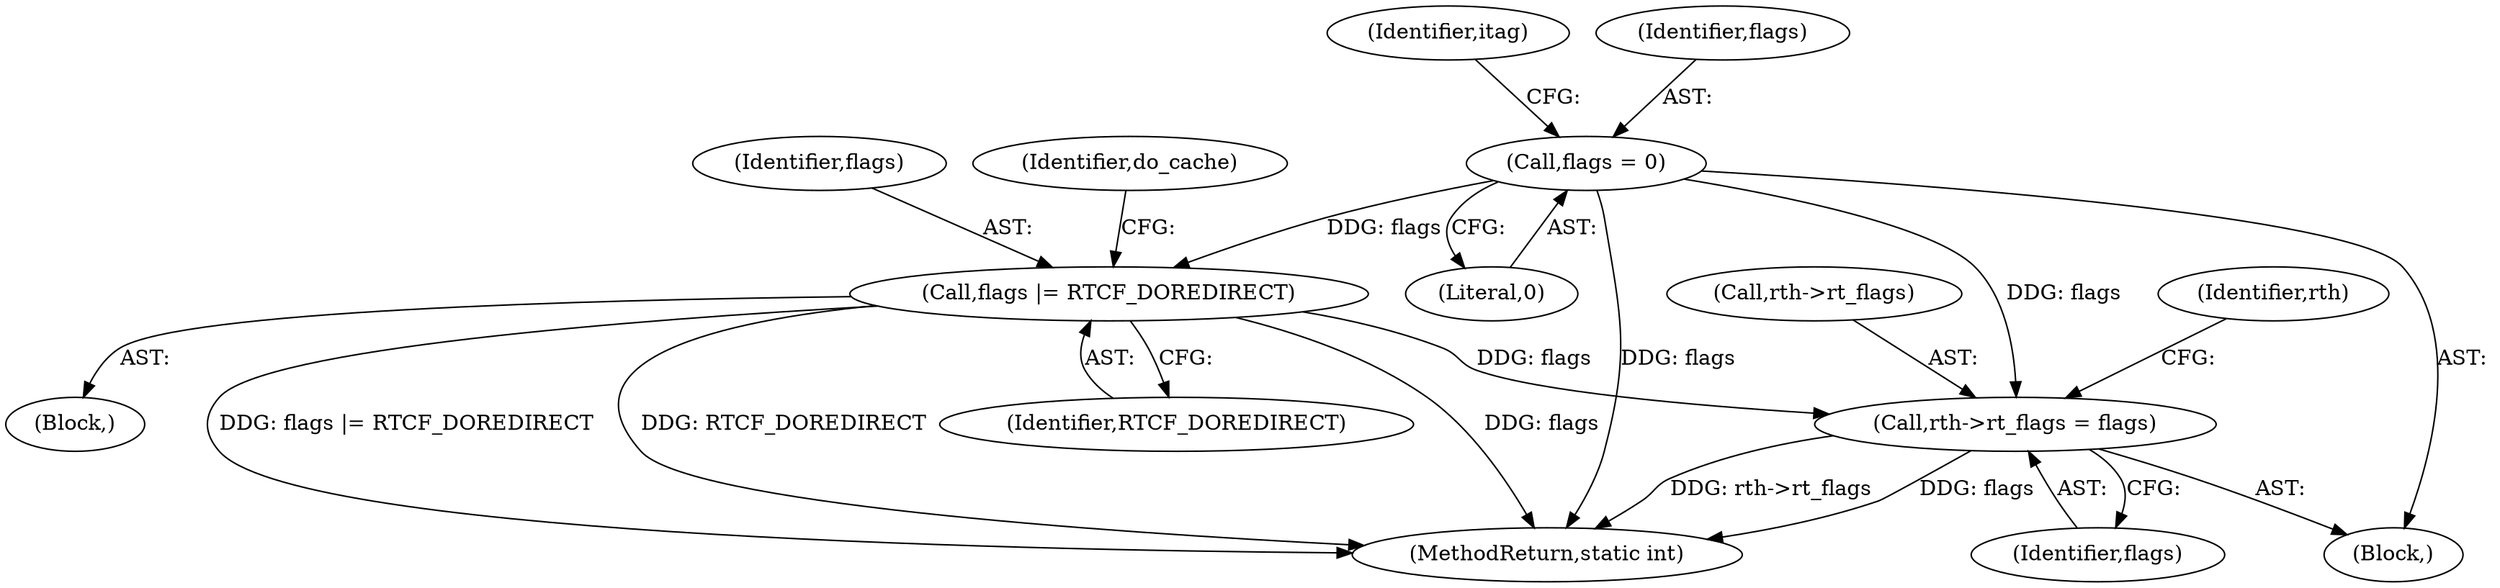 digraph "0_linux_df4d92549f23e1c037e83323aff58a21b3de7fe0_0@pointer" {
"1000300" [label="(Call,rth->rt_flags = flags)"];
"1000115" [label="(Call,flags = 0)"];
"1000197" [label="(Call,flags |= RTCF_DOREDIRECT)"];
"1000197" [label="(Call,flags |= RTCF_DOREDIRECT)"];
"1000198" [label="(Identifier,flags)"];
"1000121" [label="(Identifier,itag)"];
"1000116" [label="(Identifier,flags)"];
"1000201" [label="(Identifier,do_cache)"];
"1000301" [label="(Call,rth->rt_flags)"];
"1000307" [label="(Identifier,rth)"];
"1000383" [label="(MethodReturn,static int)"];
"1000300" [label="(Call,rth->rt_flags = flags)"];
"1000196" [label="(Block,)"];
"1000109" [label="(Block,)"];
"1000115" [label="(Call,flags = 0)"];
"1000199" [label="(Identifier,RTCF_DOREDIRECT)"];
"1000117" [label="(Literal,0)"];
"1000304" [label="(Identifier,flags)"];
"1000300" -> "1000109"  [label="AST: "];
"1000300" -> "1000304"  [label="CFG: "];
"1000301" -> "1000300"  [label="AST: "];
"1000304" -> "1000300"  [label="AST: "];
"1000307" -> "1000300"  [label="CFG: "];
"1000300" -> "1000383"  [label="DDG: flags"];
"1000300" -> "1000383"  [label="DDG: rth->rt_flags"];
"1000115" -> "1000300"  [label="DDG: flags"];
"1000197" -> "1000300"  [label="DDG: flags"];
"1000115" -> "1000109"  [label="AST: "];
"1000115" -> "1000117"  [label="CFG: "];
"1000116" -> "1000115"  [label="AST: "];
"1000117" -> "1000115"  [label="AST: "];
"1000121" -> "1000115"  [label="CFG: "];
"1000115" -> "1000383"  [label="DDG: flags"];
"1000115" -> "1000197"  [label="DDG: flags"];
"1000197" -> "1000196"  [label="AST: "];
"1000197" -> "1000199"  [label="CFG: "];
"1000198" -> "1000197"  [label="AST: "];
"1000199" -> "1000197"  [label="AST: "];
"1000201" -> "1000197"  [label="CFG: "];
"1000197" -> "1000383"  [label="DDG: flags |= RTCF_DOREDIRECT"];
"1000197" -> "1000383"  [label="DDG: RTCF_DOREDIRECT"];
"1000197" -> "1000383"  [label="DDG: flags"];
}
